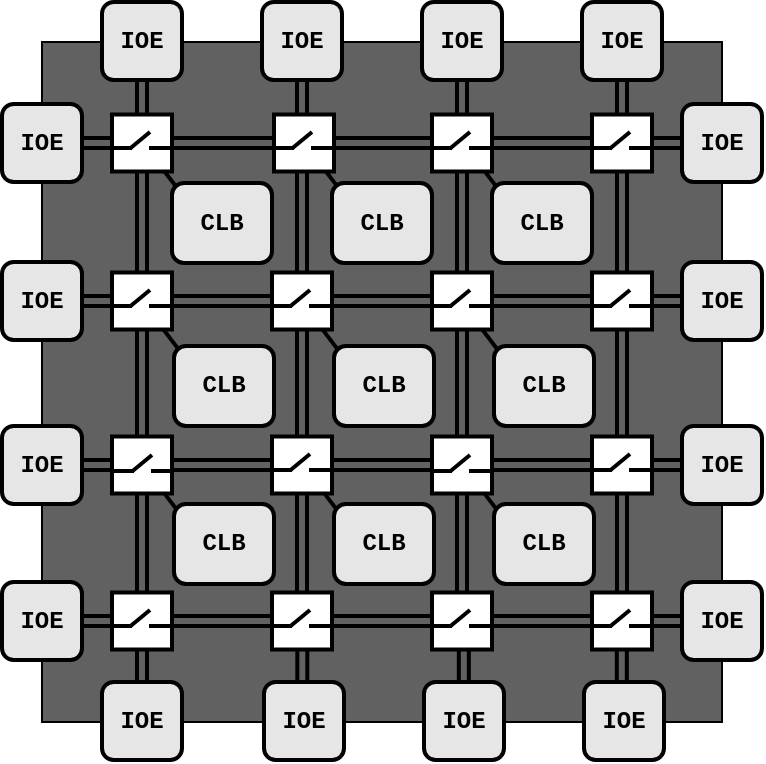 <mxfile version="27.0.9">
  <diagram name="Page-1" id="TjGwjuItkSkU3usu4LRW">
    <mxGraphModel dx="727" dy="468" grid="1" gridSize="10" guides="1" tooltips="1" connect="1" arrows="1" fold="1" page="1" pageScale="1" pageWidth="75" pageHeight="85" math="1" shadow="0">
      <root>
        <mxCell id="0" />
        <mxCell id="1" parent="0" />
        <mxCell id="IQn0PTWsaWLpdurC73Lp-170" value="" style="whiteSpace=wrap;html=1;aspect=fixed;fillColor=#616161;" parent="1" vertex="1">
          <mxGeometry x="90" y="10" width="340" height="340" as="geometry" />
        </mxCell>
        <mxCell id="IQn0PTWsaWLpdurC73Lp-300" value="" style="endArrow=none;html=1;rounded=0;exitX=0.051;exitY=0.064;exitDx=0;exitDy=0;exitPerimeter=0;strokeWidth=2;" parent="1" edge="1">
          <mxGeometry width="50" height="50" relative="1" as="geometry">
            <mxPoint x="317" y="82.06" as="sourcePoint" />
            <mxPoint x="299.45" y="59" as="targetPoint" />
          </mxGeometry>
        </mxCell>
        <mxCell id="IQn0PTWsaWLpdurC73Lp-301" value="" style="endArrow=none;html=1;rounded=0;exitX=0.051;exitY=0.064;exitDx=0;exitDy=0;exitPerimeter=0;strokeWidth=2;" parent="1" edge="1">
          <mxGeometry width="50" height="50" relative="1" as="geometry">
            <mxPoint x="317.55" y="163.5" as="sourcePoint" />
            <mxPoint x="300" y="140.44" as="targetPoint" />
          </mxGeometry>
        </mxCell>
        <mxCell id="IQn0PTWsaWLpdurC73Lp-302" value="" style="endArrow=none;html=1;rounded=0;exitX=0.051;exitY=0.064;exitDx=0;exitDy=0;exitPerimeter=0;strokeWidth=2;" parent="1" edge="1">
          <mxGeometry width="50" height="50" relative="1" as="geometry">
            <mxPoint x="237.55" y="163.31" as="sourcePoint" />
            <mxPoint x="220" y="140.25" as="targetPoint" />
          </mxGeometry>
        </mxCell>
        <mxCell id="IQn0PTWsaWLpdurC73Lp-303" value="" style="endArrow=none;html=1;rounded=0;exitX=0.051;exitY=0.064;exitDx=0;exitDy=0;exitPerimeter=0;strokeWidth=2;" parent="1" edge="1">
          <mxGeometry width="50" height="50" relative="1" as="geometry">
            <mxPoint x="158" y="163.31" as="sourcePoint" />
            <mxPoint x="140.45" y="140.25" as="targetPoint" />
          </mxGeometry>
        </mxCell>
        <mxCell id="IQn0PTWsaWLpdurC73Lp-304" value="" style="endArrow=none;html=1;rounded=0;exitX=0.051;exitY=0.064;exitDx=0;exitDy=0;exitPerimeter=0;strokeWidth=2;" parent="1" edge="1">
          <mxGeometry width="50" height="50" relative="1" as="geometry">
            <mxPoint x="157" y="243.31" as="sourcePoint" />
            <mxPoint x="139.45" y="220.25" as="targetPoint" />
          </mxGeometry>
        </mxCell>
        <mxCell id="IQn0PTWsaWLpdurC73Lp-305" value="" style="endArrow=none;html=1;rounded=0;exitX=0.051;exitY=0.064;exitDx=0;exitDy=0;exitPerimeter=0;strokeWidth=2;" parent="1" edge="1">
          <mxGeometry width="50" height="50" relative="1" as="geometry">
            <mxPoint x="237" y="243.31" as="sourcePoint" />
            <mxPoint x="219.45" y="220.25" as="targetPoint" />
          </mxGeometry>
        </mxCell>
        <mxCell id="IQn0PTWsaWLpdurC73Lp-306" value="" style="endArrow=none;html=1;rounded=0;exitX=0.051;exitY=0.064;exitDx=0;exitDy=0;exitPerimeter=0;strokeWidth=2;" parent="1" edge="1">
          <mxGeometry width="50" height="50" relative="1" as="geometry">
            <mxPoint x="317" y="243.31" as="sourcePoint" />
            <mxPoint x="299.45" y="220.25" as="targetPoint" />
          </mxGeometry>
        </mxCell>
        <mxCell id="IQn0PTWsaWLpdurC73Lp-299" value="" style="endArrow=none;html=1;rounded=0;exitX=0.051;exitY=0.064;exitDx=0;exitDy=0;exitPerimeter=0;strokeWidth=2;" parent="1" edge="1">
          <mxGeometry width="50" height="50" relative="1" as="geometry">
            <mxPoint x="237.55" y="82.06" as="sourcePoint" />
            <mxPoint x="220" y="59" as="targetPoint" />
          </mxGeometry>
        </mxCell>
        <mxCell id="IQn0PTWsaWLpdurC73Lp-298" value="" style="endArrow=none;html=1;rounded=0;exitX=0.044;exitY=0.05;exitDx=0;exitDy=0;exitPerimeter=0;strokeWidth=2;" parent="1" source="IQn0PTWsaWLpdurC73Lp-150" edge="1">
          <mxGeometry width="50" height="50" relative="1" as="geometry">
            <mxPoint x="210" y="80" as="sourcePoint" />
            <mxPoint x="140" y="60" as="targetPoint" />
          </mxGeometry>
        </mxCell>
        <mxCell id="IQn0PTWsaWLpdurC73Lp-206" value="" style="shape=link;html=1;rounded=0;exitX=1;exitY=0.5;exitDx=0;exitDy=0;entryX=0;entryY=0.5;entryDx=0;entryDy=0;strokeWidth=2;" parent="1" target="IQn0PTWsaWLpdurC73Lp-205" edge="1">
          <mxGeometry width="100" relative="1" as="geometry">
            <mxPoint x="150.0" y="299.5" as="sourcePoint" />
            <mxPoint x="410" y="302" as="targetPoint" />
          </mxGeometry>
        </mxCell>
        <mxCell id="IQn0PTWsaWLpdurC73Lp-208" value="" style="shape=link;html=1;rounded=0;exitX=1;exitY=0.5;exitDx=0;exitDy=0;entryX=0;entryY=0.5;entryDx=0;entryDy=0;strokeWidth=2;" parent="1" source="IQn0PTWsaWLpdurC73Lp-205" target="IQn0PTWsaWLpdurC73Lp-207" edge="1">
          <mxGeometry width="100" relative="1" as="geometry">
            <mxPoint x="235" y="300" as="sourcePoint" />
            <mxPoint x="410" y="302" as="targetPoint" />
          </mxGeometry>
        </mxCell>
        <mxCell id="IQn0PTWsaWLpdurC73Lp-199" value="" style="shape=link;html=1;rounded=0;exitX=1;exitY=0.5;exitDx=0;exitDy=0;entryX=0;entryY=0.5;entryDx=0;entryDy=0;strokeWidth=2;" parent="1" source="IQn0PTWsaWLpdurC73Lp-101" target="IQn0PTWsaWLpdurC73Lp-97" edge="1">
          <mxGeometry width="100" relative="1" as="geometry">
            <mxPoint x="230" y="222" as="sourcePoint" />
            <mxPoint x="410" y="222" as="targetPoint" />
          </mxGeometry>
        </mxCell>
        <mxCell id="IQn0PTWsaWLpdurC73Lp-4" value="IOE" style="rounded=1;whiteSpace=wrap;html=1;fillColor=#E6E6E6;strokeWidth=2;fontFamily=Courier New;fontSize=12;fontStyle=1" parent="1" vertex="1">
          <mxGeometry x="70" y="41" width="40" height="39" as="geometry" />
        </mxCell>
        <mxCell id="IQn0PTWsaWLpdurC73Lp-10" value="IOE" style="rounded=1;whiteSpace=wrap;html=1;fillColor=#E6E6E6;strokeWidth=2;fontFamily=Courier New;fontSize=12;fontStyle=1" parent="1" vertex="1">
          <mxGeometry x="70" y="120" width="40" height="39" as="geometry" />
        </mxCell>
        <mxCell id="IQn0PTWsaWLpdurC73Lp-11" value="IOE" style="rounded=1;whiteSpace=wrap;html=1;fillColor=#E6E6E6;strokeWidth=2;fontFamily=Courier New;fontSize=12;fontStyle=1" parent="1" vertex="1">
          <mxGeometry x="70" y="202" width="40" height="39" as="geometry" />
        </mxCell>
        <mxCell id="IQn0PTWsaWLpdurC73Lp-12" value="IOE" style="rounded=1;whiteSpace=wrap;html=1;fillColor=#E6E6E6;strokeWidth=2;fontFamily=Courier New;fontSize=12;fontStyle=1" parent="1" vertex="1">
          <mxGeometry x="70" y="280" width="40" height="39" as="geometry" />
        </mxCell>
        <mxCell id="IQn0PTWsaWLpdurC73Lp-14" value="IOE" style="rounded=1;whiteSpace=wrap;html=1;fillColor=#E6E6E6;strokeWidth=2;fontFamily=Courier New;fontSize=12;fontStyle=1" parent="1" vertex="1">
          <mxGeometry x="410" y="41" width="40" height="39" as="geometry" />
        </mxCell>
        <mxCell id="IQn0PTWsaWLpdurC73Lp-15" value="IOE" style="rounded=1;whiteSpace=wrap;html=1;fillColor=#E6E6E6;strokeWidth=2;fontFamily=Courier New;fontSize=12;fontStyle=1" parent="1" vertex="1">
          <mxGeometry x="410" y="120" width="40" height="39" as="geometry" />
        </mxCell>
        <mxCell id="IQn0PTWsaWLpdurC73Lp-16" value="IOE" style="rounded=1;whiteSpace=wrap;html=1;fillColor=#E6E6E6;strokeWidth=2;fontFamily=Courier New;fontSize=12;fontStyle=1" parent="1" vertex="1">
          <mxGeometry x="410" y="202" width="40" height="39" as="geometry" />
        </mxCell>
        <mxCell id="IQn0PTWsaWLpdurC73Lp-17" value="IOE" style="rounded=1;whiteSpace=wrap;html=1;fillColor=#E6E6E6;strokeWidth=2;fontFamily=Courier New;fontSize=12;fontStyle=1" parent="1" vertex="1">
          <mxGeometry x="410" y="280" width="40" height="39" as="geometry" />
        </mxCell>
        <mxCell id="IQn0PTWsaWLpdurC73Lp-20" value="IOE" style="rounded=1;whiteSpace=wrap;html=1;fillColor=#E6E6E6;strokeWidth=2;fontFamily=Courier New;fontSize=12;fontStyle=1" parent="1" vertex="1">
          <mxGeometry x="120" y="330" width="40" height="39" as="geometry" />
        </mxCell>
        <mxCell id="IQn0PTWsaWLpdurC73Lp-21" value="IOE" style="rounded=1;whiteSpace=wrap;html=1;fillColor=#E6E6E6;strokeWidth=2;fontFamily=Courier New;fontSize=12;fontStyle=1" parent="1" vertex="1">
          <mxGeometry x="201" y="330" width="40" height="39" as="geometry" />
        </mxCell>
        <mxCell id="IQn0PTWsaWLpdurC73Lp-22" value="IOE" style="rounded=1;whiteSpace=wrap;html=1;fillColor=#E6E6E6;strokeWidth=2;fontFamily=Courier New;fontSize=12;fontStyle=1" parent="1" vertex="1">
          <mxGeometry x="281" y="330" width="40" height="39" as="geometry" />
        </mxCell>
        <mxCell id="IQn0PTWsaWLpdurC73Lp-23" value="IOE" style="rounded=1;whiteSpace=wrap;html=1;fillColor=#E6E6E6;strokeWidth=2;fontFamily=Courier New;fontSize=12;fontStyle=1" parent="1" vertex="1">
          <mxGeometry x="361" y="330" width="40" height="39" as="geometry" />
        </mxCell>
        <mxCell id="IQn0PTWsaWLpdurC73Lp-25" value="IOE" style="rounded=1;whiteSpace=wrap;html=1;fillColor=#E6E6E6;strokeWidth=2;fontFamily=Courier New;fontSize=12;fontStyle=1" parent="1" vertex="1">
          <mxGeometry x="120" y="-10" width="40" height="39" as="geometry" />
        </mxCell>
        <mxCell id="IQn0PTWsaWLpdurC73Lp-26" value="IOE" style="rounded=1;whiteSpace=wrap;html=1;fillColor=#E6E6E6;strokeWidth=2;fontFamily=Courier New;fontSize=12;fontStyle=1" parent="1" vertex="1">
          <mxGeometry x="200" y="-10" width="40" height="39" as="geometry" />
        </mxCell>
        <mxCell id="IQn0PTWsaWLpdurC73Lp-27" value="IOE" style="rounded=1;whiteSpace=wrap;html=1;fillColor=#E6E6E6;strokeWidth=2;fontFamily=Courier New;fontSize=12;fontStyle=1" parent="1" vertex="1">
          <mxGeometry x="280" y="-10" width="40" height="39" as="geometry" />
        </mxCell>
        <mxCell id="IQn0PTWsaWLpdurC73Lp-28" value="IOE" style="rounded=1;whiteSpace=wrap;html=1;fillColor=#E6E6E6;strokeWidth=2;fontFamily=Courier New;fontSize=12;fontStyle=1" parent="1" vertex="1">
          <mxGeometry x="360" y="-10" width="40" height="39" as="geometry" />
        </mxCell>
        <mxCell id="IQn0PTWsaWLpdurC73Lp-60" value="" style="shape=link;html=1;rounded=0;exitX=1;exitY=0.5;exitDx=0;exitDy=0;entryX=0;entryY=0.5;entryDx=0;entryDy=0;strokeWidth=2;" parent="1" target="IQn0PTWsaWLpdurC73Lp-14" edge="1">
          <mxGeometry width="100" relative="1" as="geometry">
            <mxPoint x="390" y="60.5" as="sourcePoint" />
            <mxPoint x="390" y="220" as="targetPoint" />
          </mxGeometry>
        </mxCell>
        <mxCell id="IQn0PTWsaWLpdurC73Lp-61" value="" style="shape=link;html=1;rounded=0;exitX=1;exitY=0.5;exitDx=0;exitDy=0;entryX=0;entryY=0.5;entryDx=0;entryDy=0;strokeWidth=2;" parent="1" target="IQn0PTWsaWLpdurC73Lp-15" edge="1">
          <mxGeometry width="100" relative="1" as="geometry">
            <mxPoint x="390.0" y="139.5" as="sourcePoint" />
            <mxPoint x="390" y="220" as="targetPoint" />
          </mxGeometry>
        </mxCell>
        <mxCell id="IQn0PTWsaWLpdurC73Lp-62" value="" style="shape=link;html=1;rounded=0;exitX=1;exitY=0.5;exitDx=0;exitDy=0;entryX=0;entryY=0.5;entryDx=0;entryDy=0;strokeWidth=2;" parent="1" source="IQn0PTWsaWLpdurC73Lp-97" target="IQn0PTWsaWLpdurC73Lp-16" edge="1">
          <mxGeometry width="100" relative="1" as="geometry">
            <mxPoint x="290" y="220" as="sourcePoint" />
            <mxPoint x="390" y="220" as="targetPoint" />
          </mxGeometry>
        </mxCell>
        <mxCell id="IQn0PTWsaWLpdurC73Lp-63" value="" style="shape=link;html=1;rounded=0;exitX=1;exitY=0.5;exitDx=0;exitDy=0;entryX=0;entryY=0.5;entryDx=0;entryDy=0;strokeWidth=2;" parent="1" source="IQn0PTWsaWLpdurC73Lp-207" target="IQn0PTWsaWLpdurC73Lp-17" edge="1">
          <mxGeometry width="100" relative="1" as="geometry">
            <mxPoint x="150.0" y="299.5" as="sourcePoint" />
            <mxPoint x="390" y="220" as="targetPoint" />
          </mxGeometry>
        </mxCell>
        <mxCell id="IQn0PTWsaWLpdurC73Lp-84" value="" style="shape=link;html=1;rounded=0;exitX=0.5;exitY=1;exitDx=0;exitDy=0;entryX=0.5;entryY=0;entryDx=0;entryDy=0;endSize=6;strokeWidth=2;" parent="1" source="IQn0PTWsaWLpdurC73Lp-101" edge="1">
          <mxGeometry width="100" relative="1" as="geometry">
            <mxPoint x="220" y="9" as="sourcePoint" />
            <mxPoint x="220.0" y="289.5" as="targetPoint" />
          </mxGeometry>
        </mxCell>
        <mxCell id="IQn0PTWsaWLpdurC73Lp-86" value="" style="shape=link;html=1;rounded=0;exitX=0.5;exitY=1;exitDx=0;exitDy=0;entryX=0.5;entryY=0;entryDx=0;entryDy=0;strokeWidth=2;" parent="1" source="IQn0PTWsaWLpdurC73Lp-99" edge="1">
          <mxGeometry width="100" relative="1" as="geometry">
            <mxPoint x="300" y="9" as="sourcePoint" />
            <mxPoint x="300.0" y="289.5" as="targetPoint" />
          </mxGeometry>
        </mxCell>
        <mxCell id="IQn0PTWsaWLpdurC73Lp-88" value="" style="shape=link;html=1;rounded=0;exitX=0.5;exitY=1;exitDx=0;exitDy=0;entryX=0.5;entryY=0;entryDx=0;entryDy=0;strokeWidth=2;" parent="1" source="IQn0PTWsaWLpdurC73Lp-97" edge="1">
          <mxGeometry width="100" relative="1" as="geometry">
            <mxPoint x="380" y="9" as="sourcePoint" />
            <mxPoint x="380.0" y="289.5" as="targetPoint" />
          </mxGeometry>
        </mxCell>
        <mxCell id="IQn0PTWsaWLpdurC73Lp-98" value="" style="shape=link;html=1;rounded=0;exitX=0.5;exitY=1;exitDx=0;exitDy=0;entryX=0.5;entryY=0;entryDx=0;entryDy=0;strokeWidth=2;" parent="1" target="IQn0PTWsaWLpdurC73Lp-97" edge="1">
          <mxGeometry width="100" relative="1" as="geometry">
            <mxPoint x="380.0" y="149.5" as="sourcePoint" />
            <mxPoint x="380" y="290" as="targetPoint" />
          </mxGeometry>
        </mxCell>
        <mxCell id="IQn0PTWsaWLpdurC73Lp-100" value="" style="shape=link;html=1;rounded=0;exitX=0.5;exitY=1;exitDx=0;exitDy=0;entryX=0.5;entryY=0;entryDx=0;entryDy=0;strokeWidth=2;" parent="1" target="IQn0PTWsaWLpdurC73Lp-99" edge="1">
          <mxGeometry width="100" relative="1" as="geometry">
            <mxPoint x="300.0" y="149.5" as="sourcePoint" />
            <mxPoint x="300" y="290" as="targetPoint" />
          </mxGeometry>
        </mxCell>
        <mxCell id="IQn0PTWsaWLpdurC73Lp-99" value="" style="rounded=0;whiteSpace=wrap;html=1;strokeWidth=2;" parent="1" vertex="1">
          <mxGeometry x="285" y="207.25" width="30" height="28.5" as="geometry" />
        </mxCell>
        <mxCell id="IQn0PTWsaWLpdurC73Lp-102" value="" style="shape=link;html=1;rounded=0;exitX=1;exitY=0.5;exitDx=0;exitDy=0;entryX=0;entryY=0.5;entryDx=0;entryDy=0;strokeWidth=2;" parent="1" source="IQn0PTWsaWLpdurC73Lp-103" target="IQn0PTWsaWLpdurC73Lp-101" edge="1">
          <mxGeometry width="100" relative="1" as="geometry">
            <mxPoint y="219" as="sourcePoint" />
            <mxPoint x="440" y="222" as="targetPoint" />
          </mxGeometry>
        </mxCell>
        <mxCell id="IQn0PTWsaWLpdurC73Lp-106" value="" style="shape=link;html=1;rounded=0;exitX=0.5;exitY=1;exitDx=0;exitDy=0;entryX=0.5;entryY=0;entryDx=0;entryDy=0;strokeWidth=2;" parent="1" edge="1">
          <mxGeometry width="100" relative="1" as="geometry">
            <mxPoint x="140.0" y="70.5" as="sourcePoint" />
            <mxPoint x="140.0" y="129.5" as="targetPoint" />
          </mxGeometry>
        </mxCell>
        <mxCell id="IQn0PTWsaWLpdurC73Lp-108" value="" style="shape=link;html=1;rounded=0;exitX=0.5;exitY=1;exitDx=0;exitDy=0;entryX=0.5;entryY=0;entryDx=0;entryDy=0;strokeWidth=2;" parent="1" edge="1">
          <mxGeometry width="100" relative="1" as="geometry">
            <mxPoint x="220" y="70.5" as="sourcePoint" />
            <mxPoint x="220.0" y="129.5" as="targetPoint" />
          </mxGeometry>
        </mxCell>
        <mxCell id="IQn0PTWsaWLpdurC73Lp-110" value="" style="shape=link;html=1;rounded=0;exitX=0.5;exitY=1;exitDx=0;exitDy=0;entryX=0.5;entryY=0;entryDx=0;entryDy=0;strokeWidth=2;" parent="1" edge="1">
          <mxGeometry width="100" relative="1" as="geometry">
            <mxPoint x="300" y="70.5" as="sourcePoint" />
            <mxPoint x="300.0" y="129.5" as="targetPoint" />
          </mxGeometry>
        </mxCell>
        <mxCell id="IQn0PTWsaWLpdurC73Lp-112" value="" style="shape=link;html=1;rounded=0;exitX=0.5;exitY=1;exitDx=0;exitDy=0;entryX=0.5;entryY=0;entryDx=0;entryDy=0;strokeWidth=2;" parent="1" edge="1">
          <mxGeometry width="100" relative="1" as="geometry">
            <mxPoint x="380" y="70.5" as="sourcePoint" />
            <mxPoint x="380.0" y="129.5" as="targetPoint" />
          </mxGeometry>
        </mxCell>
        <mxCell id="IQn0PTWsaWLpdurC73Lp-114" value="" style="shape=link;html=1;rounded=0;exitX=0.5;exitY=1;exitDx=0;exitDy=0;entryX=0.5;entryY=0;entryDx=0;entryDy=0;strokeWidth=2;" parent="1" source="IQn0PTWsaWLpdurC73Lp-27" edge="1">
          <mxGeometry width="100" relative="1" as="geometry">
            <mxPoint x="300" y="9" as="sourcePoint" />
            <mxPoint x="300" y="50.5" as="targetPoint" />
          </mxGeometry>
        </mxCell>
        <mxCell id="IQn0PTWsaWLpdurC73Lp-116" value="" style="shape=link;html=1;rounded=0;exitX=0.5;exitY=1;exitDx=0;exitDy=0;entryX=0.5;entryY=0;entryDx=0;entryDy=0;strokeWidth=2;" parent="1" source="IQn0PTWsaWLpdurC73Lp-28" edge="1">
          <mxGeometry width="100" relative="1" as="geometry">
            <mxPoint x="380" y="9" as="sourcePoint" />
            <mxPoint x="380" y="50.5" as="targetPoint" />
          </mxGeometry>
        </mxCell>
        <mxCell id="IQn0PTWsaWLpdurC73Lp-118" value="" style="shape=link;html=1;rounded=0;exitX=0.5;exitY=1;exitDx=0;exitDy=0;entryX=0.5;entryY=0;entryDx=0;entryDy=0;strokeWidth=2;" parent="1" source="IQn0PTWsaWLpdurC73Lp-26" edge="1">
          <mxGeometry width="100" relative="1" as="geometry">
            <mxPoint x="220" y="9" as="sourcePoint" />
            <mxPoint x="220" y="50.5" as="targetPoint" />
          </mxGeometry>
        </mxCell>
        <mxCell id="IQn0PTWsaWLpdurC73Lp-120" value="" style="shape=link;html=1;rounded=0;exitX=0.5;exitY=1;exitDx=0;exitDy=0;entryX=0.5;entryY=0;entryDx=0;entryDy=0;strokeWidth=2;" parent="1" source="IQn0PTWsaWLpdurC73Lp-25" edge="1">
          <mxGeometry width="100" relative="1" as="geometry">
            <mxPoint x="140" y="9" as="sourcePoint" />
            <mxPoint x="140.0" y="50.5" as="targetPoint" />
          </mxGeometry>
        </mxCell>
        <mxCell id="IQn0PTWsaWLpdurC73Lp-127" value="" style="shape=link;html=1;rounded=0;exitX=1;exitY=0.5;exitDx=0;exitDy=0;entryX=0;entryY=0.5;entryDx=0;entryDy=0;strokeWidth=2;" parent="1" edge="1">
          <mxGeometry width="100" relative="1" as="geometry">
            <mxPoint x="150.0" y="60.5" as="sourcePoint" />
            <mxPoint x="210" y="60.5" as="targetPoint" />
          </mxGeometry>
        </mxCell>
        <mxCell id="IQn0PTWsaWLpdurC73Lp-128" value="" style="shape=link;html=1;rounded=0;exitX=1;exitY=0.5;exitDx=0;exitDy=0;entryX=0;entryY=0.5;entryDx=0;entryDy=0;strokeWidth=2;" parent="1" edge="1">
          <mxGeometry width="100" relative="1" as="geometry">
            <mxPoint x="230" y="60.5" as="sourcePoint" />
            <mxPoint x="290" y="60.5" as="targetPoint" />
          </mxGeometry>
        </mxCell>
        <mxCell id="IQn0PTWsaWLpdurC73Lp-129" value="" style="shape=link;html=1;rounded=0;exitX=1;exitY=0.5;exitDx=0;exitDy=0;entryX=0;entryY=0.5;entryDx=0;entryDy=0;strokeWidth=2;" parent="1" edge="1">
          <mxGeometry width="100" relative="1" as="geometry">
            <mxPoint x="310" y="60.5" as="sourcePoint" />
            <mxPoint x="370" y="60.5" as="targetPoint" />
          </mxGeometry>
        </mxCell>
        <mxCell id="IQn0PTWsaWLpdurC73Lp-130" value="" style="shape=link;html=1;rounded=0;exitX=0.5;exitY=1;exitDx=0;exitDy=0;entryX=0.5;entryY=0;entryDx=0;entryDy=0;strokeWidth=2;" parent="1" target="IQn0PTWsaWLpdurC73Lp-103" edge="1">
          <mxGeometry width="100" relative="1" as="geometry">
            <mxPoint x="140.0" y="149.5" as="sourcePoint" />
            <mxPoint x="140" y="425" as="targetPoint" />
          </mxGeometry>
        </mxCell>
        <mxCell id="IQn0PTWsaWLpdurC73Lp-103" value="" style="rounded=0;whiteSpace=wrap;html=1;strokeWidth=2;" parent="1" vertex="1">
          <mxGeometry x="125" y="207.25" width="30" height="28.5" as="geometry" />
        </mxCell>
        <mxCell id="IQn0PTWsaWLpdurC73Lp-131" value="" style="shape=link;html=1;rounded=0;exitX=0.5;exitY=1;exitDx=0;exitDy=0;entryX=0.5;entryY=0;entryDx=0;entryDy=0;strokeWidth=2;" parent="1" source="IQn0PTWsaWLpdurC73Lp-103" edge="1">
          <mxGeometry width="100" relative="1" as="geometry">
            <mxPoint x="140" y="232" as="sourcePoint" />
            <mxPoint x="140.0" y="289.5" as="targetPoint" />
          </mxGeometry>
        </mxCell>
        <mxCell id="IQn0PTWsaWLpdurC73Lp-136" value="" style="shape=link;html=1;rounded=0;exitX=1;exitY=0.5;exitDx=0;exitDy=0;entryX=0;entryY=0.5;entryDx=0;entryDy=0;strokeWidth=2;" parent="1" edge="1">
          <mxGeometry width="100" relative="1" as="geometry">
            <mxPoint x="150.0" y="139.5" as="sourcePoint" />
            <mxPoint x="210.0" y="139.5" as="targetPoint" />
          </mxGeometry>
        </mxCell>
        <mxCell id="IQn0PTWsaWLpdurC73Lp-137" value="" style="shape=link;html=1;rounded=0;exitX=1;exitY=0.5;exitDx=0;exitDy=0;entryX=0;entryY=0.5;entryDx=0;entryDy=0;strokeWidth=2;" parent="1" edge="1">
          <mxGeometry width="100" relative="1" as="geometry">
            <mxPoint x="230.0" y="139.5" as="sourcePoint" />
            <mxPoint x="290.0" y="139.5" as="targetPoint" />
          </mxGeometry>
        </mxCell>
        <mxCell id="IQn0PTWsaWLpdurC73Lp-138" value="" style="shape=link;html=1;rounded=0;exitX=1;exitY=0.5;exitDx=0;exitDy=0;entryX=0;entryY=0.5;entryDx=0;entryDy=0;strokeWidth=2;" parent="1" edge="1">
          <mxGeometry width="100" relative="1" as="geometry">
            <mxPoint x="310.0" y="139.5" as="sourcePoint" />
            <mxPoint x="370.0" y="139.5" as="targetPoint" />
          </mxGeometry>
        </mxCell>
        <mxCell id="IQn0PTWsaWLpdurC73Lp-150" value="CLB" style="rounded=1;whiteSpace=wrap;html=1;fillColor=#E6E6E6;strokeWidth=2;fontFamily=Courier New;fontSize=12;fontStyle=1" parent="1" vertex="1">
          <mxGeometry x="155" y="80.5" width="50" height="40" as="geometry" />
        </mxCell>
        <mxCell id="IQn0PTWsaWLpdurC73Lp-173" value="CLB" style="rounded=1;whiteSpace=wrap;html=1;fillColor=#E6E6E6;strokeWidth=2;fontFamily=Courier New;fontSize=12;fontStyle=1" parent="1" vertex="1">
          <mxGeometry x="315" y="80.5" width="50" height="40" as="geometry" />
        </mxCell>
        <mxCell id="IQn0PTWsaWLpdurC73Lp-174" value="CLB" style="rounded=1;whiteSpace=wrap;html=1;fillColor=#E6E6E6;strokeWidth=2;fontFamily=Courier New;fontSize=12;fontStyle=1" parent="1" vertex="1">
          <mxGeometry x="235" y="80.5" width="50" height="40" as="geometry" />
        </mxCell>
        <mxCell id="IQn0PTWsaWLpdurC73Lp-175" value="CLB" style="rounded=1;whiteSpace=wrap;html=1;fillColor=#E6E6E6;strokeWidth=2;fontFamily=Courier New;fontSize=12;fontStyle=1" parent="1" vertex="1">
          <mxGeometry x="156" y="162" width="50" height="40" as="geometry" />
        </mxCell>
        <mxCell id="IQn0PTWsaWLpdurC73Lp-177" value="CLB" style="rounded=1;whiteSpace=wrap;html=1;fillColor=#E6E6E6;strokeWidth=2;fontFamily=Courier New;fontSize=12;fontStyle=1" parent="1" vertex="1">
          <mxGeometry x="316" y="162" width="50" height="40" as="geometry" />
        </mxCell>
        <mxCell id="IQn0PTWsaWLpdurC73Lp-178" value="CLB" style="rounded=1;whiteSpace=wrap;html=1;fillColor=#E6E6E6;strokeWidth=2;fontFamily=Courier New;fontSize=12;fontStyle=1" parent="1" vertex="1">
          <mxGeometry x="236" y="162" width="50" height="40" as="geometry" />
        </mxCell>
        <mxCell id="IQn0PTWsaWLpdurC73Lp-179" value="CLB" style="rounded=1;whiteSpace=wrap;html=1;fillColor=#E6E6E6;strokeWidth=2;fontFamily=Courier New;fontSize=12;fontStyle=1" parent="1" vertex="1">
          <mxGeometry x="156" y="241" width="50" height="40" as="geometry" />
        </mxCell>
        <mxCell id="IQn0PTWsaWLpdurC73Lp-181" value="&lt;font&gt;CLB&lt;/font&gt;" style="rounded=1;whiteSpace=wrap;html=1;fillColor=#E6E6E6;strokeWidth=2;fontFamily=Courier New;fontSize=12;fontStyle=1" parent="1" vertex="1">
          <mxGeometry x="316" y="241" width="50" height="40" as="geometry" />
        </mxCell>
        <mxCell id="IQn0PTWsaWLpdurC73Lp-182" value="CLB" style="rounded=1;whiteSpace=wrap;html=1;fillColor=#E6E6E6;strokeWidth=2;fontFamily=Courier New;fontSize=12;fontStyle=1" parent="1" vertex="1">
          <mxGeometry x="236" y="241" width="50" height="40" as="geometry" />
        </mxCell>
        <mxCell id="IQn0PTWsaWLpdurC73Lp-197" value="" style="endArrow=none;html=1;rounded=0;strokeWidth=2;" parent="1" edge="1">
          <mxGeometry width="50" height="50" relative="1" as="geometry">
            <mxPoint x="375" y="226.5" as="sourcePoint" />
            <mxPoint x="385" y="216.5" as="targetPoint" />
          </mxGeometry>
        </mxCell>
        <mxCell id="IQn0PTWsaWLpdurC73Lp-97" value="" style="rounded=0;whiteSpace=wrap;html=1;strokeWidth=2;" parent="1" vertex="1">
          <mxGeometry x="365" y="207.25" width="30" height="28.5" as="geometry" />
        </mxCell>
        <mxCell id="IQn0PTWsaWLpdurC73Lp-200" value="" style="shape=link;html=1;rounded=0;exitX=0.5;exitY=1;exitDx=0;exitDy=0;entryX=0.5;entryY=0;entryDx=0;entryDy=0;endSize=6;strokeWidth=2;" parent="1" target="IQn0PTWsaWLpdurC73Lp-101" edge="1">
          <mxGeometry width="100" relative="1" as="geometry">
            <mxPoint x="220.0" y="149.5" as="sourcePoint" />
            <mxPoint x="220" y="290" as="targetPoint" />
          </mxGeometry>
        </mxCell>
        <mxCell id="IQn0PTWsaWLpdurC73Lp-101" value="" style="rounded=0;whiteSpace=wrap;html=1;strokeWidth=2;" parent="1" vertex="1">
          <mxGeometry x="205" y="207.25" width="30" height="28.5" as="geometry" />
        </mxCell>
        <mxCell id="IQn0PTWsaWLpdurC73Lp-201" value="" style="rounded=0;whiteSpace=wrap;html=1;strokeWidth=2;" parent="1" vertex="1">
          <mxGeometry x="125" y="125.25" width="30" height="28.5" as="geometry" />
        </mxCell>
        <mxCell id="IQn0PTWsaWLpdurC73Lp-202" value="" style="rounded=0;whiteSpace=wrap;html=1;strokeWidth=2;" parent="1" vertex="1">
          <mxGeometry x="125" y="46.25" width="30" height="28.5" as="geometry" />
        </mxCell>
        <mxCell id="IQn0PTWsaWLpdurC73Lp-203" value="" style="rounded=0;whiteSpace=wrap;html=1;strokeWidth=2;" parent="1" vertex="1">
          <mxGeometry x="125" y="285.25" width="30" height="28.5" as="geometry" />
        </mxCell>
        <mxCell id="IQn0PTWsaWLpdurC73Lp-204" value="" style="rounded=0;whiteSpace=wrap;html=1;strokeWidth=2;" parent="1" vertex="1">
          <mxGeometry x="285" y="285.25" width="30" height="28.5" as="geometry" />
        </mxCell>
        <mxCell id="IQn0PTWsaWLpdurC73Lp-205" value="" style="rounded=0;whiteSpace=wrap;html=1;strokeWidth=2;" parent="1" vertex="1">
          <mxGeometry x="205" y="285.25" width="30" height="28.5" as="geometry" />
        </mxCell>
        <mxCell id="IQn0PTWsaWLpdurC73Lp-207" value="" style="rounded=0;whiteSpace=wrap;html=1;strokeWidth=2;" parent="1" vertex="1">
          <mxGeometry x="365" y="285.25" width="30" height="28.5" as="geometry" />
        </mxCell>
        <mxCell id="IQn0PTWsaWLpdurC73Lp-209" value="" style="rounded=0;whiteSpace=wrap;html=1;strokeWidth=2;" parent="1" vertex="1">
          <mxGeometry x="205" y="125.25" width="30" height="28.5" as="geometry" />
        </mxCell>
        <mxCell id="IQn0PTWsaWLpdurC73Lp-210" value="" style="rounded=0;whiteSpace=wrap;html=1;strokeWidth=2;" parent="1" vertex="1">
          <mxGeometry x="285" y="125.25" width="30" height="28.5" as="geometry" />
        </mxCell>
        <mxCell id="IQn0PTWsaWLpdurC73Lp-211" value="" style="rounded=0;whiteSpace=wrap;html=1;strokeWidth=2;" parent="1" vertex="1">
          <mxGeometry x="365" y="125.25" width="30" height="28.5" as="geometry" />
        </mxCell>
        <mxCell id="IQn0PTWsaWLpdurC73Lp-212" value="" style="rounded=0;whiteSpace=wrap;html=1;strokeWidth=2;" parent="1" vertex="1">
          <mxGeometry x="206" y="46.25" width="30" height="28.5" as="geometry" />
        </mxCell>
        <mxCell id="IQn0PTWsaWLpdurC73Lp-213" value="" style="rounded=0;whiteSpace=wrap;html=1;strokeWidth=2;" parent="1" vertex="1">
          <mxGeometry x="285" y="46.25" width="30" height="28.5" as="geometry" />
        </mxCell>
        <mxCell id="IQn0PTWsaWLpdurC73Lp-214" value="" style="rounded=0;whiteSpace=wrap;html=1;strokeWidth=2;" parent="1" vertex="1">
          <mxGeometry x="365" y="46.25" width="30" height="28.5" as="geometry" />
        </mxCell>
        <mxCell id="IQn0PTWsaWLpdurC73Lp-225" value="" style="group;strokeWidth=2;" parent="1" vertex="1" connectable="0">
          <mxGeometry x="124" y="55.0" width="30.5" height="8.25" as="geometry" />
        </mxCell>
        <mxCell id="IQn0PTWsaWLpdurC73Lp-226" value="" style="endArrow=none;html=1;rounded=0;strokeWidth=2;" parent="IQn0PTWsaWLpdurC73Lp-225" edge="1">
          <mxGeometry width="50" height="50" relative="1" as="geometry">
            <mxPoint x="10" y="8.25" as="sourcePoint" />
            <mxPoint x="20" as="targetPoint" />
          </mxGeometry>
        </mxCell>
        <mxCell id="IQn0PTWsaWLpdurC73Lp-227" value="" style="endArrow=none;html=1;rounded=0;strokeWidth=2;" parent="IQn0PTWsaWLpdurC73Lp-225" edge="1">
          <mxGeometry width="50" height="50" relative="1" as="geometry">
            <mxPoint y="8" as="sourcePoint" />
            <mxPoint x="11" y="8" as="targetPoint" />
          </mxGeometry>
        </mxCell>
        <mxCell id="IQn0PTWsaWLpdurC73Lp-228" value="" style="endArrow=none;html=1;rounded=0;strokeWidth=2;" parent="IQn0PTWsaWLpdurC73Lp-225" edge="1">
          <mxGeometry width="50" height="50" relative="1" as="geometry">
            <mxPoint x="19.5" y="8" as="sourcePoint" />
            <mxPoint x="30.5" y="8" as="targetPoint" />
          </mxGeometry>
        </mxCell>
        <mxCell id="IQn0PTWsaWLpdurC73Lp-229" value="" style="group;strokeWidth=2;" parent="1" vertex="1" connectable="0">
          <mxGeometry x="205" y="55" width="30.5" height="8.25" as="geometry" />
        </mxCell>
        <mxCell id="IQn0PTWsaWLpdurC73Lp-230" value="" style="endArrow=none;html=1;rounded=0;strokeWidth=2;" parent="IQn0PTWsaWLpdurC73Lp-229" edge="1">
          <mxGeometry width="50" height="50" relative="1" as="geometry">
            <mxPoint x="10" y="8.25" as="sourcePoint" />
            <mxPoint x="20" as="targetPoint" />
          </mxGeometry>
        </mxCell>
        <mxCell id="IQn0PTWsaWLpdurC73Lp-231" value="" style="endArrow=none;html=1;rounded=0;strokeWidth=2;" parent="IQn0PTWsaWLpdurC73Lp-229" edge="1">
          <mxGeometry width="50" height="50" relative="1" as="geometry">
            <mxPoint y="8" as="sourcePoint" />
            <mxPoint x="11" y="8" as="targetPoint" />
          </mxGeometry>
        </mxCell>
        <mxCell id="IQn0PTWsaWLpdurC73Lp-232" value="" style="endArrow=none;html=1;rounded=0;strokeWidth=2;" parent="IQn0PTWsaWLpdurC73Lp-229" edge="1">
          <mxGeometry width="50" height="50" relative="1" as="geometry">
            <mxPoint x="19.5" y="8" as="sourcePoint" />
            <mxPoint x="30.5" y="8" as="targetPoint" />
          </mxGeometry>
        </mxCell>
        <mxCell id="IQn0PTWsaWLpdurC73Lp-233" value="" style="group;strokeWidth=2;" parent="1" vertex="1" connectable="0">
          <mxGeometry x="284" y="55" width="30.5" height="8.25" as="geometry" />
        </mxCell>
        <mxCell id="IQn0PTWsaWLpdurC73Lp-234" value="" style="endArrow=none;html=1;rounded=0;strokeWidth=2;" parent="IQn0PTWsaWLpdurC73Lp-233" edge="1">
          <mxGeometry width="50" height="50" relative="1" as="geometry">
            <mxPoint x="10" y="8.25" as="sourcePoint" />
            <mxPoint x="20" as="targetPoint" />
          </mxGeometry>
        </mxCell>
        <mxCell id="IQn0PTWsaWLpdurC73Lp-235" value="" style="endArrow=none;html=1;rounded=0;strokeWidth=2;" parent="IQn0PTWsaWLpdurC73Lp-233" edge="1">
          <mxGeometry width="50" height="50" relative="1" as="geometry">
            <mxPoint y="8" as="sourcePoint" />
            <mxPoint x="11" y="8" as="targetPoint" />
          </mxGeometry>
        </mxCell>
        <mxCell id="IQn0PTWsaWLpdurC73Lp-236" value="" style="endArrow=none;html=1;rounded=0;strokeWidth=2;" parent="IQn0PTWsaWLpdurC73Lp-233" edge="1">
          <mxGeometry width="50" height="50" relative="1" as="geometry">
            <mxPoint x="19.5" y="8" as="sourcePoint" />
            <mxPoint x="30.5" y="8" as="targetPoint" />
          </mxGeometry>
        </mxCell>
        <mxCell id="IQn0PTWsaWLpdurC73Lp-237" value="" style="group;strokeWidth=2;" parent="1" vertex="1" connectable="0">
          <mxGeometry x="364" y="55" width="30.5" height="8.25" as="geometry" />
        </mxCell>
        <mxCell id="IQn0PTWsaWLpdurC73Lp-238" value="" style="endArrow=none;html=1;rounded=0;strokeWidth=2;" parent="IQn0PTWsaWLpdurC73Lp-237" edge="1">
          <mxGeometry width="50" height="50" relative="1" as="geometry">
            <mxPoint x="10" y="8.25" as="sourcePoint" />
            <mxPoint x="20" as="targetPoint" />
          </mxGeometry>
        </mxCell>
        <mxCell id="IQn0PTWsaWLpdurC73Lp-239" value="" style="endArrow=none;html=1;rounded=0;strokeWidth=2;" parent="IQn0PTWsaWLpdurC73Lp-237" edge="1">
          <mxGeometry width="50" height="50" relative="1" as="geometry">
            <mxPoint y="8" as="sourcePoint" />
            <mxPoint x="11" y="8" as="targetPoint" />
          </mxGeometry>
        </mxCell>
        <mxCell id="IQn0PTWsaWLpdurC73Lp-240" value="" style="endArrow=none;html=1;rounded=0;strokeWidth=2;" parent="IQn0PTWsaWLpdurC73Lp-237" edge="1">
          <mxGeometry width="50" height="50" relative="1" as="geometry">
            <mxPoint x="19.5" y="8" as="sourcePoint" />
            <mxPoint x="30.5" y="8" as="targetPoint" />
          </mxGeometry>
        </mxCell>
        <mxCell id="IQn0PTWsaWLpdurC73Lp-241" value="" style="group;strokeWidth=2;" parent="1" vertex="1" connectable="0">
          <mxGeometry x="124" y="134" width="30.5" height="8.25" as="geometry" />
        </mxCell>
        <mxCell id="IQn0PTWsaWLpdurC73Lp-242" value="" style="endArrow=none;html=1;rounded=0;strokeWidth=2;" parent="IQn0PTWsaWLpdurC73Lp-241" edge="1">
          <mxGeometry width="50" height="50" relative="1" as="geometry">
            <mxPoint x="10" y="8.25" as="sourcePoint" />
            <mxPoint x="20" as="targetPoint" />
          </mxGeometry>
        </mxCell>
        <mxCell id="IQn0PTWsaWLpdurC73Lp-243" value="" style="endArrow=none;html=1;rounded=0;strokeWidth=2;" parent="IQn0PTWsaWLpdurC73Lp-241" edge="1">
          <mxGeometry width="50" height="50" relative="1" as="geometry">
            <mxPoint y="8" as="sourcePoint" />
            <mxPoint x="11" y="8" as="targetPoint" />
          </mxGeometry>
        </mxCell>
        <mxCell id="IQn0PTWsaWLpdurC73Lp-244" value="" style="endArrow=none;html=1;rounded=0;strokeWidth=2;" parent="IQn0PTWsaWLpdurC73Lp-241" edge="1">
          <mxGeometry width="50" height="50" relative="1" as="geometry">
            <mxPoint x="19.5" y="8" as="sourcePoint" />
            <mxPoint x="30.5" y="8" as="targetPoint" />
          </mxGeometry>
        </mxCell>
        <mxCell id="IQn0PTWsaWLpdurC73Lp-245" value="" style="group;strokeWidth=2;" parent="1" vertex="1" connectable="0">
          <mxGeometry x="204" y="134" width="30.5" height="8.25" as="geometry" />
        </mxCell>
        <mxCell id="IQn0PTWsaWLpdurC73Lp-246" value="" style="endArrow=none;html=1;rounded=0;strokeWidth=2;" parent="IQn0PTWsaWLpdurC73Lp-245" edge="1">
          <mxGeometry width="50" height="50" relative="1" as="geometry">
            <mxPoint x="10" y="8.25" as="sourcePoint" />
            <mxPoint x="20" as="targetPoint" />
          </mxGeometry>
        </mxCell>
        <mxCell id="IQn0PTWsaWLpdurC73Lp-247" value="" style="endArrow=none;html=1;rounded=0;strokeWidth=2;" parent="IQn0PTWsaWLpdurC73Lp-245" edge="1">
          <mxGeometry width="50" height="50" relative="1" as="geometry">
            <mxPoint y="8" as="sourcePoint" />
            <mxPoint x="11" y="8" as="targetPoint" />
          </mxGeometry>
        </mxCell>
        <mxCell id="IQn0PTWsaWLpdurC73Lp-248" value="" style="endArrow=none;html=1;rounded=0;strokeWidth=2;" parent="IQn0PTWsaWLpdurC73Lp-245" edge="1">
          <mxGeometry width="50" height="50" relative="1" as="geometry">
            <mxPoint x="19.5" y="8" as="sourcePoint" />
            <mxPoint x="30.5" y="8" as="targetPoint" />
          </mxGeometry>
        </mxCell>
        <mxCell id="IQn0PTWsaWLpdurC73Lp-249" value="" style="group;strokeWidth=2;" parent="1" vertex="1" connectable="0">
          <mxGeometry x="284" y="134" width="30.5" height="8.25" as="geometry" />
        </mxCell>
        <mxCell id="IQn0PTWsaWLpdurC73Lp-250" value="" style="endArrow=none;html=1;rounded=0;strokeWidth=2;" parent="IQn0PTWsaWLpdurC73Lp-249" edge="1">
          <mxGeometry width="50" height="50" relative="1" as="geometry">
            <mxPoint x="10" y="8.25" as="sourcePoint" />
            <mxPoint x="20" as="targetPoint" />
          </mxGeometry>
        </mxCell>
        <mxCell id="IQn0PTWsaWLpdurC73Lp-251" value="" style="endArrow=none;html=1;rounded=0;strokeWidth=2;" parent="IQn0PTWsaWLpdurC73Lp-249" edge="1">
          <mxGeometry width="50" height="50" relative="1" as="geometry">
            <mxPoint y="8" as="sourcePoint" />
            <mxPoint x="11" y="8" as="targetPoint" />
          </mxGeometry>
        </mxCell>
        <mxCell id="IQn0PTWsaWLpdurC73Lp-252" value="" style="endArrow=none;html=1;rounded=0;strokeWidth=2;" parent="IQn0PTWsaWLpdurC73Lp-249" edge="1">
          <mxGeometry width="50" height="50" relative="1" as="geometry">
            <mxPoint x="19.5" y="8" as="sourcePoint" />
            <mxPoint x="30.5" y="8" as="targetPoint" />
          </mxGeometry>
        </mxCell>
        <mxCell id="IQn0PTWsaWLpdurC73Lp-253" value="" style="group;strokeWidth=2;" parent="1" vertex="1" connectable="0">
          <mxGeometry x="364" y="134" width="30.5" height="8.25" as="geometry" />
        </mxCell>
        <mxCell id="IQn0PTWsaWLpdurC73Lp-254" value="" style="endArrow=none;html=1;rounded=0;strokeWidth=2;" parent="IQn0PTWsaWLpdurC73Lp-253" edge="1">
          <mxGeometry width="50" height="50" relative="1" as="geometry">
            <mxPoint x="10" y="8.25" as="sourcePoint" />
            <mxPoint x="20" as="targetPoint" />
          </mxGeometry>
        </mxCell>
        <mxCell id="IQn0PTWsaWLpdurC73Lp-255" value="" style="endArrow=none;html=1;rounded=0;strokeWidth=2;" parent="IQn0PTWsaWLpdurC73Lp-253" edge="1">
          <mxGeometry width="50" height="50" relative="1" as="geometry">
            <mxPoint y="8" as="sourcePoint" />
            <mxPoint x="11" y="8" as="targetPoint" />
          </mxGeometry>
        </mxCell>
        <mxCell id="IQn0PTWsaWLpdurC73Lp-256" value="" style="endArrow=none;html=1;rounded=0;strokeWidth=2;" parent="IQn0PTWsaWLpdurC73Lp-253" edge="1">
          <mxGeometry width="50" height="50" relative="1" as="geometry">
            <mxPoint x="19.5" y="8" as="sourcePoint" />
            <mxPoint x="30.5" y="8" as="targetPoint" />
          </mxGeometry>
        </mxCell>
        <mxCell id="IQn0PTWsaWLpdurC73Lp-257" value="" style="group;strokeWidth=2;" parent="1" vertex="1" connectable="0">
          <mxGeometry x="364" y="216" width="30.5" height="8.25" as="geometry" />
        </mxCell>
        <mxCell id="IQn0PTWsaWLpdurC73Lp-258" value="" style="endArrow=none;html=1;rounded=0;strokeWidth=2;" parent="IQn0PTWsaWLpdurC73Lp-257" edge="1">
          <mxGeometry width="50" height="50" relative="1" as="geometry">
            <mxPoint x="10" y="8.25" as="sourcePoint" />
            <mxPoint x="20" as="targetPoint" />
          </mxGeometry>
        </mxCell>
        <mxCell id="IQn0PTWsaWLpdurC73Lp-259" value="" style="endArrow=none;html=1;rounded=0;strokeWidth=2;" parent="IQn0PTWsaWLpdurC73Lp-257" edge="1">
          <mxGeometry width="50" height="50" relative="1" as="geometry">
            <mxPoint y="8" as="sourcePoint" />
            <mxPoint x="11" y="8" as="targetPoint" />
          </mxGeometry>
        </mxCell>
        <mxCell id="IQn0PTWsaWLpdurC73Lp-260" value="" style="endArrow=none;html=1;rounded=0;strokeWidth=2;" parent="IQn0PTWsaWLpdurC73Lp-257" edge="1">
          <mxGeometry width="50" height="50" relative="1" as="geometry">
            <mxPoint x="19.5" y="8" as="sourcePoint" />
            <mxPoint x="30.5" y="8" as="targetPoint" />
          </mxGeometry>
        </mxCell>
        <mxCell id="IQn0PTWsaWLpdurC73Lp-261" value="" style="group;strokeWidth=2;" parent="1" vertex="1" connectable="0">
          <mxGeometry x="364" y="294" width="30.5" height="8.25" as="geometry" />
        </mxCell>
        <mxCell id="IQn0PTWsaWLpdurC73Lp-262" value="" style="endArrow=none;html=1;rounded=0;strokeWidth=2;" parent="IQn0PTWsaWLpdurC73Lp-261" edge="1">
          <mxGeometry width="50" height="50" relative="1" as="geometry">
            <mxPoint x="10" y="8.25" as="sourcePoint" />
            <mxPoint x="20" as="targetPoint" />
          </mxGeometry>
        </mxCell>
        <mxCell id="IQn0PTWsaWLpdurC73Lp-263" value="" style="endArrow=none;html=1;rounded=0;strokeWidth=2;" parent="IQn0PTWsaWLpdurC73Lp-261" edge="1">
          <mxGeometry width="50" height="50" relative="1" as="geometry">
            <mxPoint y="8" as="sourcePoint" />
            <mxPoint x="11" y="8" as="targetPoint" />
          </mxGeometry>
        </mxCell>
        <mxCell id="IQn0PTWsaWLpdurC73Lp-264" value="" style="endArrow=none;html=1;rounded=0;strokeWidth=2;" parent="IQn0PTWsaWLpdurC73Lp-261" edge="1">
          <mxGeometry width="50" height="50" relative="1" as="geometry">
            <mxPoint x="19.5" y="8" as="sourcePoint" />
            <mxPoint x="30.5" y="8" as="targetPoint" />
          </mxGeometry>
        </mxCell>
        <mxCell id="IQn0PTWsaWLpdurC73Lp-265" value="" style="group;strokeWidth=2;" parent="1" vertex="1" connectable="0">
          <mxGeometry x="284" y="294" width="30.5" height="8.25" as="geometry" />
        </mxCell>
        <mxCell id="IQn0PTWsaWLpdurC73Lp-266" value="" style="endArrow=none;html=1;rounded=0;strokeWidth=2;" parent="IQn0PTWsaWLpdurC73Lp-265" edge="1">
          <mxGeometry width="50" height="50" relative="1" as="geometry">
            <mxPoint x="10" y="8.25" as="sourcePoint" />
            <mxPoint x="20" as="targetPoint" />
          </mxGeometry>
        </mxCell>
        <mxCell id="IQn0PTWsaWLpdurC73Lp-267" value="" style="endArrow=none;html=1;rounded=0;strokeWidth=2;" parent="IQn0PTWsaWLpdurC73Lp-265" edge="1">
          <mxGeometry width="50" height="50" relative="1" as="geometry">
            <mxPoint y="8" as="sourcePoint" />
            <mxPoint x="11" y="8" as="targetPoint" />
          </mxGeometry>
        </mxCell>
        <mxCell id="IQn0PTWsaWLpdurC73Lp-268" value="" style="endArrow=none;html=1;rounded=0;strokeWidth=2;" parent="IQn0PTWsaWLpdurC73Lp-265" edge="1">
          <mxGeometry width="50" height="50" relative="1" as="geometry">
            <mxPoint x="19.5" y="8" as="sourcePoint" />
            <mxPoint x="30.5" y="8" as="targetPoint" />
          </mxGeometry>
        </mxCell>
        <mxCell id="IQn0PTWsaWLpdurC73Lp-269" value="" style="group;strokeWidth=2;" parent="1" vertex="1" connectable="0">
          <mxGeometry x="204" y="294" width="30.5" height="8.25" as="geometry" />
        </mxCell>
        <mxCell id="IQn0PTWsaWLpdurC73Lp-270" value="" style="endArrow=none;html=1;rounded=0;strokeWidth=2;" parent="IQn0PTWsaWLpdurC73Lp-269" edge="1">
          <mxGeometry width="50" height="50" relative="1" as="geometry">
            <mxPoint x="10" y="8.25" as="sourcePoint" />
            <mxPoint x="20" as="targetPoint" />
          </mxGeometry>
        </mxCell>
        <mxCell id="IQn0PTWsaWLpdurC73Lp-271" value="" style="endArrow=none;html=1;rounded=0;strokeWidth=2;" parent="IQn0PTWsaWLpdurC73Lp-269" edge="1">
          <mxGeometry width="50" height="50" relative="1" as="geometry">
            <mxPoint y="8" as="sourcePoint" />
            <mxPoint x="11" y="8" as="targetPoint" />
          </mxGeometry>
        </mxCell>
        <mxCell id="IQn0PTWsaWLpdurC73Lp-272" value="" style="endArrow=none;html=1;rounded=0;strokeWidth=2;" parent="IQn0PTWsaWLpdurC73Lp-269" edge="1">
          <mxGeometry width="50" height="50" relative="1" as="geometry">
            <mxPoint x="19.5" y="8" as="sourcePoint" />
            <mxPoint x="30.5" y="8" as="targetPoint" />
          </mxGeometry>
        </mxCell>
        <mxCell id="IQn0PTWsaWLpdurC73Lp-273" value="" style="group;strokeWidth=2;" parent="1" vertex="1" connectable="0">
          <mxGeometry x="124" y="294" width="30.5" height="8.25" as="geometry" />
        </mxCell>
        <mxCell id="IQn0PTWsaWLpdurC73Lp-274" value="" style="endArrow=none;html=1;rounded=0;strokeWidth=2;" parent="IQn0PTWsaWLpdurC73Lp-273" edge="1">
          <mxGeometry width="50" height="50" relative="1" as="geometry">
            <mxPoint x="10" y="8.25" as="sourcePoint" />
            <mxPoint x="20" as="targetPoint" />
          </mxGeometry>
        </mxCell>
        <mxCell id="IQn0PTWsaWLpdurC73Lp-275" value="" style="endArrow=none;html=1;rounded=0;strokeWidth=2;" parent="IQn0PTWsaWLpdurC73Lp-273" edge="1">
          <mxGeometry width="50" height="50" relative="1" as="geometry">
            <mxPoint y="8" as="sourcePoint" />
            <mxPoint x="11" y="8" as="targetPoint" />
          </mxGeometry>
        </mxCell>
        <mxCell id="IQn0PTWsaWLpdurC73Lp-276" value="" style="endArrow=none;html=1;rounded=0;strokeWidth=2;" parent="IQn0PTWsaWLpdurC73Lp-273" edge="1">
          <mxGeometry width="50" height="50" relative="1" as="geometry">
            <mxPoint x="19.5" y="8" as="sourcePoint" />
            <mxPoint x="30.5" y="8" as="targetPoint" />
          </mxGeometry>
        </mxCell>
        <mxCell id="IQn0PTWsaWLpdurC73Lp-277" value="" style="group;strokeWidth=2;" parent="1" vertex="1" connectable="0">
          <mxGeometry x="284" y="216.5" width="30.5" height="8.25" as="geometry" />
        </mxCell>
        <mxCell id="IQn0PTWsaWLpdurC73Lp-278" value="" style="endArrow=none;html=1;rounded=0;strokeWidth=2;" parent="IQn0PTWsaWLpdurC73Lp-277" edge="1">
          <mxGeometry width="50" height="50" relative="1" as="geometry">
            <mxPoint x="10" y="8.25" as="sourcePoint" />
            <mxPoint x="20" as="targetPoint" />
          </mxGeometry>
        </mxCell>
        <mxCell id="IQn0PTWsaWLpdurC73Lp-279" value="" style="endArrow=none;html=1;rounded=0;strokeWidth=2;" parent="IQn0PTWsaWLpdurC73Lp-277" edge="1">
          <mxGeometry width="50" height="50" relative="1" as="geometry">
            <mxPoint y="8" as="sourcePoint" />
            <mxPoint x="11" y="8" as="targetPoint" />
          </mxGeometry>
        </mxCell>
        <mxCell id="IQn0PTWsaWLpdurC73Lp-280" value="" style="endArrow=none;html=1;rounded=0;strokeWidth=2;" parent="IQn0PTWsaWLpdurC73Lp-277" edge="1">
          <mxGeometry width="50" height="50" relative="1" as="geometry">
            <mxPoint x="19.5" y="8" as="sourcePoint" />
            <mxPoint x="30.5" y="8" as="targetPoint" />
          </mxGeometry>
        </mxCell>
        <mxCell id="IQn0PTWsaWLpdurC73Lp-281" value="" style="group;strokeWidth=2;" parent="1" vertex="1" connectable="0">
          <mxGeometry x="204" y="216" width="30.5" height="8.25" as="geometry" />
        </mxCell>
        <mxCell id="IQn0PTWsaWLpdurC73Lp-282" value="" style="endArrow=none;html=1;rounded=0;strokeWidth=2;" parent="IQn0PTWsaWLpdurC73Lp-281" edge="1">
          <mxGeometry width="50" height="50" relative="1" as="geometry">
            <mxPoint x="10" y="8.25" as="sourcePoint" />
            <mxPoint x="20" as="targetPoint" />
          </mxGeometry>
        </mxCell>
        <mxCell id="IQn0PTWsaWLpdurC73Lp-283" value="" style="endArrow=none;html=1;rounded=0;strokeWidth=2;" parent="IQn0PTWsaWLpdurC73Lp-281" edge="1">
          <mxGeometry width="50" height="50" relative="1" as="geometry">
            <mxPoint y="8" as="sourcePoint" />
            <mxPoint x="11" y="8" as="targetPoint" />
          </mxGeometry>
        </mxCell>
        <mxCell id="IQn0PTWsaWLpdurC73Lp-284" value="" style="endArrow=none;html=1;rounded=0;strokeWidth=2;" parent="IQn0PTWsaWLpdurC73Lp-281" edge="1">
          <mxGeometry width="50" height="50" relative="1" as="geometry">
            <mxPoint x="19.5" y="8" as="sourcePoint" />
            <mxPoint x="30.5" y="8" as="targetPoint" />
          </mxGeometry>
        </mxCell>
        <mxCell id="IQn0PTWsaWLpdurC73Lp-285" value="" style="group;strokeWidth=2;" parent="1" vertex="1" connectable="0">
          <mxGeometry x="125" y="216.5" width="30.5" height="8.25" as="geometry" />
        </mxCell>
        <mxCell id="IQn0PTWsaWLpdurC73Lp-286" value="" style="endArrow=none;html=1;rounded=0;strokeWidth=2;" parent="IQn0PTWsaWLpdurC73Lp-285" edge="1">
          <mxGeometry width="50" height="50" relative="1" as="geometry">
            <mxPoint x="10" y="8.25" as="sourcePoint" />
            <mxPoint x="20" as="targetPoint" />
          </mxGeometry>
        </mxCell>
        <mxCell id="IQn0PTWsaWLpdurC73Lp-287" value="" style="endArrow=none;html=1;rounded=0;strokeWidth=2;" parent="IQn0PTWsaWLpdurC73Lp-285" edge="1">
          <mxGeometry width="50" height="50" relative="1" as="geometry">
            <mxPoint y="8" as="sourcePoint" />
            <mxPoint x="11" y="8" as="targetPoint" />
          </mxGeometry>
        </mxCell>
        <mxCell id="IQn0PTWsaWLpdurC73Lp-288" value="" style="endArrow=none;html=1;rounded=0;strokeWidth=2;" parent="IQn0PTWsaWLpdurC73Lp-285" edge="1">
          <mxGeometry width="50" height="50" relative="1" as="geometry">
            <mxPoint x="19.5" y="8" as="sourcePoint" />
            <mxPoint x="30.5" y="8" as="targetPoint" />
          </mxGeometry>
        </mxCell>
        <mxCell id="IQn0PTWsaWLpdurC73Lp-289" value="" style="shape=link;html=1;rounded=0;exitX=1;exitY=0.5;exitDx=0;exitDy=0;entryX=0;entryY=0.5;entryDx=0;entryDy=0;strokeWidth=2;" parent="1" source="IQn0PTWsaWLpdurC73Lp-12" target="IQn0PTWsaWLpdurC73Lp-203" edge="1">
          <mxGeometry width="100" relative="1" as="geometry">
            <mxPoint x="300" y="190" as="sourcePoint" />
            <mxPoint x="120" y="299" as="targetPoint" />
          </mxGeometry>
        </mxCell>
        <mxCell id="IQn0PTWsaWLpdurC73Lp-290" value="" style="shape=link;html=1;rounded=0;exitX=1;exitY=0.5;exitDx=0;exitDy=0;entryX=0;entryY=0.5;entryDx=0;entryDy=0;strokeWidth=2;" parent="1" source="IQn0PTWsaWLpdurC73Lp-11" target="IQn0PTWsaWLpdurC73Lp-103" edge="1">
          <mxGeometry width="100" relative="1" as="geometry">
            <mxPoint x="100" y="250" as="sourcePoint" />
            <mxPoint x="120" y="220" as="targetPoint" />
          </mxGeometry>
        </mxCell>
        <mxCell id="IQn0PTWsaWLpdurC73Lp-291" value="" style="shape=link;html=1;rounded=0;exitX=1;exitY=0.5;exitDx=0;exitDy=0;entryX=0;entryY=0.5;entryDx=0;entryDy=0;strokeWidth=2;" parent="1" source="IQn0PTWsaWLpdurC73Lp-10" target="IQn0PTWsaWLpdurC73Lp-201" edge="1">
          <mxGeometry width="100" relative="1" as="geometry">
            <mxPoint x="113" y="143.25" as="sourcePoint" />
            <mxPoint x="138" y="142.25" as="targetPoint" />
          </mxGeometry>
        </mxCell>
        <mxCell id="IQn0PTWsaWLpdurC73Lp-292" value="" style="shape=link;html=1;rounded=0;exitX=1;exitY=0.5;exitDx=0;exitDy=0;entryX=0;entryY=0.5;entryDx=0;entryDy=0;strokeWidth=2;" parent="1" source="IQn0PTWsaWLpdurC73Lp-4" target="IQn0PTWsaWLpdurC73Lp-202" edge="1">
          <mxGeometry width="100" relative="1" as="geometry">
            <mxPoint x="110" y="85" as="sourcePoint" />
            <mxPoint x="135" y="85" as="targetPoint" />
          </mxGeometry>
        </mxCell>
        <mxCell id="IQn0PTWsaWLpdurC73Lp-293" value="" style="shape=link;html=1;rounded=0;exitX=0.5;exitY=0;exitDx=0;exitDy=0;entryX=0.5;entryY=1;entryDx=0;entryDy=0;strokeWidth=2;" parent="1" source="IQn0PTWsaWLpdurC73Lp-20" target="IQn0PTWsaWLpdurC73Lp-203" edge="1">
          <mxGeometry width="100" relative="1" as="geometry">
            <mxPoint x="110" y="310" as="sourcePoint" />
            <mxPoint x="135" y="310" as="targetPoint" />
          </mxGeometry>
        </mxCell>
        <mxCell id="IQn0PTWsaWLpdurC73Lp-295" value="" style="shape=link;html=1;rounded=0;exitX=0.5;exitY=0;exitDx=0;exitDy=0;entryX=0.5;entryY=1;entryDx=0;entryDy=0;strokeWidth=2;" parent="1" edge="1">
          <mxGeometry width="100" relative="1" as="geometry">
            <mxPoint x="220.16" y="330" as="sourcePoint" />
            <mxPoint x="220.16" y="314" as="targetPoint" />
          </mxGeometry>
        </mxCell>
        <mxCell id="IQn0PTWsaWLpdurC73Lp-296" value="" style="shape=link;html=1;rounded=0;exitX=0.5;exitY=0;exitDx=0;exitDy=0;entryX=0.5;entryY=1;entryDx=0;entryDy=0;strokeWidth=2;" parent="1" edge="1">
          <mxGeometry width="100" relative="1" as="geometry">
            <mxPoint x="300.91" y="330" as="sourcePoint" />
            <mxPoint x="300.91" y="314" as="targetPoint" />
          </mxGeometry>
        </mxCell>
        <mxCell id="IQn0PTWsaWLpdurC73Lp-297" value="" style="shape=link;html=1;rounded=0;exitX=0.5;exitY=0;exitDx=0;exitDy=0;entryX=0.5;entryY=1;entryDx=0;entryDy=0;strokeWidth=2;" parent="1" edge="1">
          <mxGeometry width="100" relative="1" as="geometry">
            <mxPoint x="379.91" y="329.75" as="sourcePoint" />
            <mxPoint x="379.91" y="313.75" as="targetPoint" />
          </mxGeometry>
        </mxCell>
      </root>
    </mxGraphModel>
  </diagram>
</mxfile>
